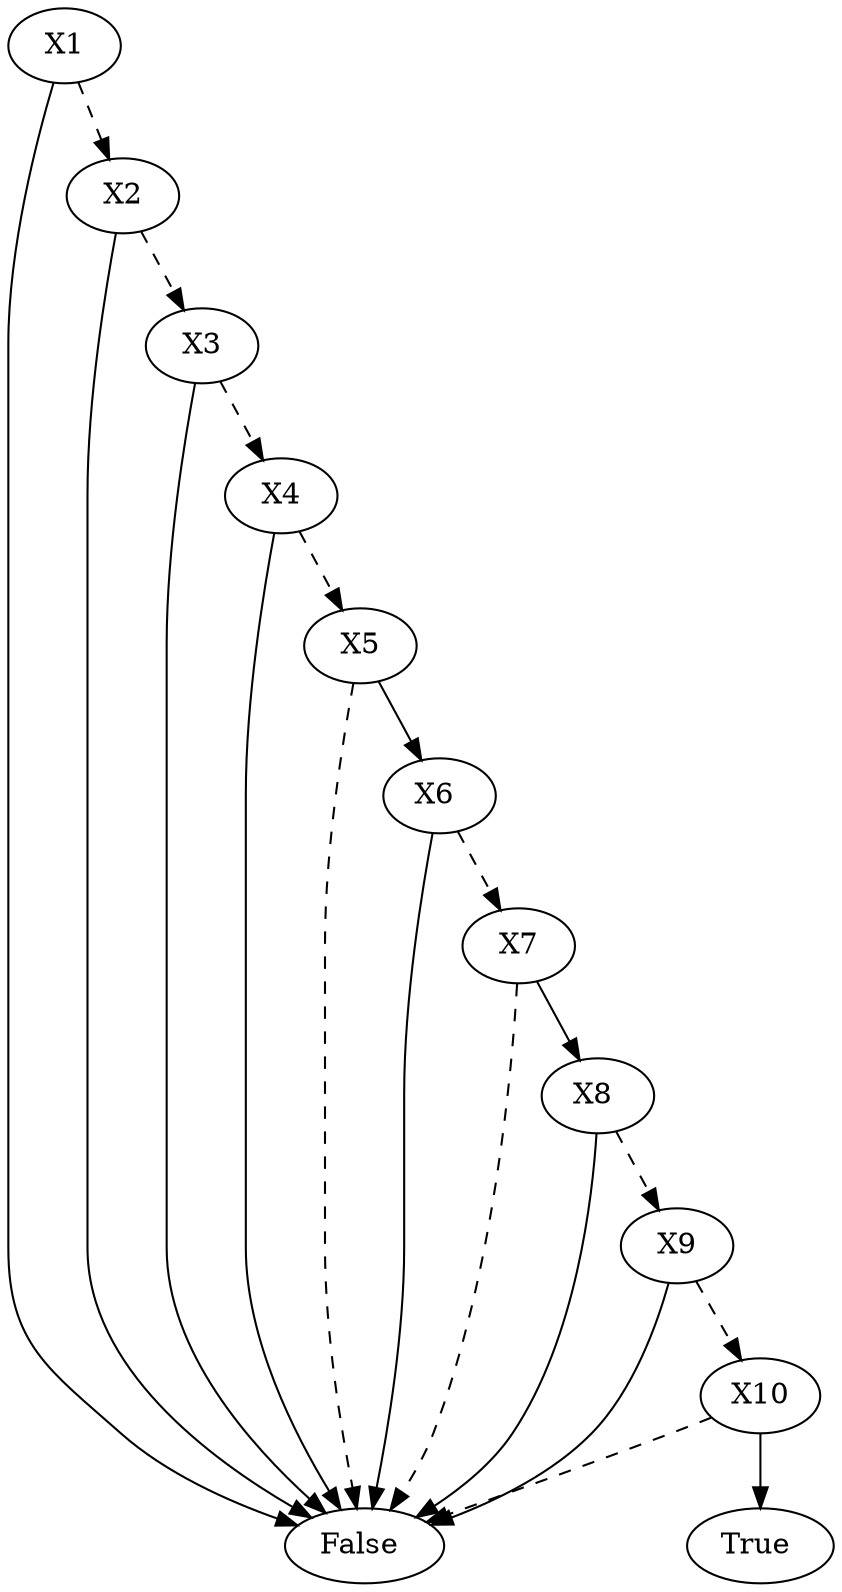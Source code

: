 digraph{1731808217200[label=X1]1731808218800[label="X2"]
1731808217200 -> 1731808218800[style=dashed label="" fontcolor = gray]
1731808220240[label="X3"]
1731808218800 -> 1731808220240[style=dashed label="" fontcolor = gray]
1731808220080[label="X4"]
1731808220240 -> 1731808220080[style=dashed label="" fontcolor = gray]
1731808221040[label="X5"]
1731808220080 -> 1731808221040[style=dashed label="" fontcolor = gray]
1731806263280[label="False"]
1731808221040 -> 1731806263280[style=dashed label="" fontcolor = gray]
1731808221200[label="X6 "]
1731808221040 -> 1731808221200 [label="" fontcolor = gray]
1731808224400[label="X7"]
1731808221200 -> 1731808224400[style=dashed label="" fontcolor = gray]
1731806263280[label="False"]
1731808224400 -> 1731806263280[style=dashed label="" fontcolor = gray]
1731808227440[label="X8 "]
1731808224400 -> 1731808227440 [label="" fontcolor = gray]
1731808226800[label="X9"]
1731808227440 -> 1731808226800[style=dashed label="" fontcolor = gray]
1731808231120[label="X10"]
1731808226800 -> 1731808231120[style=dashed label="" fontcolor = gray]
1731806263280[label="False"]
1731808231120 -> 1731806263280[style=dashed label="" fontcolor = gray]
1731808222480[label="True "]
1731808231120 -> 1731808222480 [label="" fontcolor = gray]
1731806263280[label="False "]
1731808226800 -> 1731806263280 [label="" fontcolor = gray]
1731806263280[label="False "]
1731808227440 -> 1731806263280 [label="" fontcolor = gray]
1731806263280[label="False "]
1731808221200 -> 1731806263280 [label="" fontcolor = gray]
1731806263280[label="False "]
1731808220080 -> 1731806263280 [label="" fontcolor = gray]
1731806263280[label="False "]
1731808220240 -> 1731806263280 [label="" fontcolor = gray]
1731806263280[label="False "]
1731808218800 -> 1731806263280 [label="" fontcolor = gray]
1731806263280[label="False "]
1731808217200 -> 1731806263280 [label="" fontcolor = gray]
}